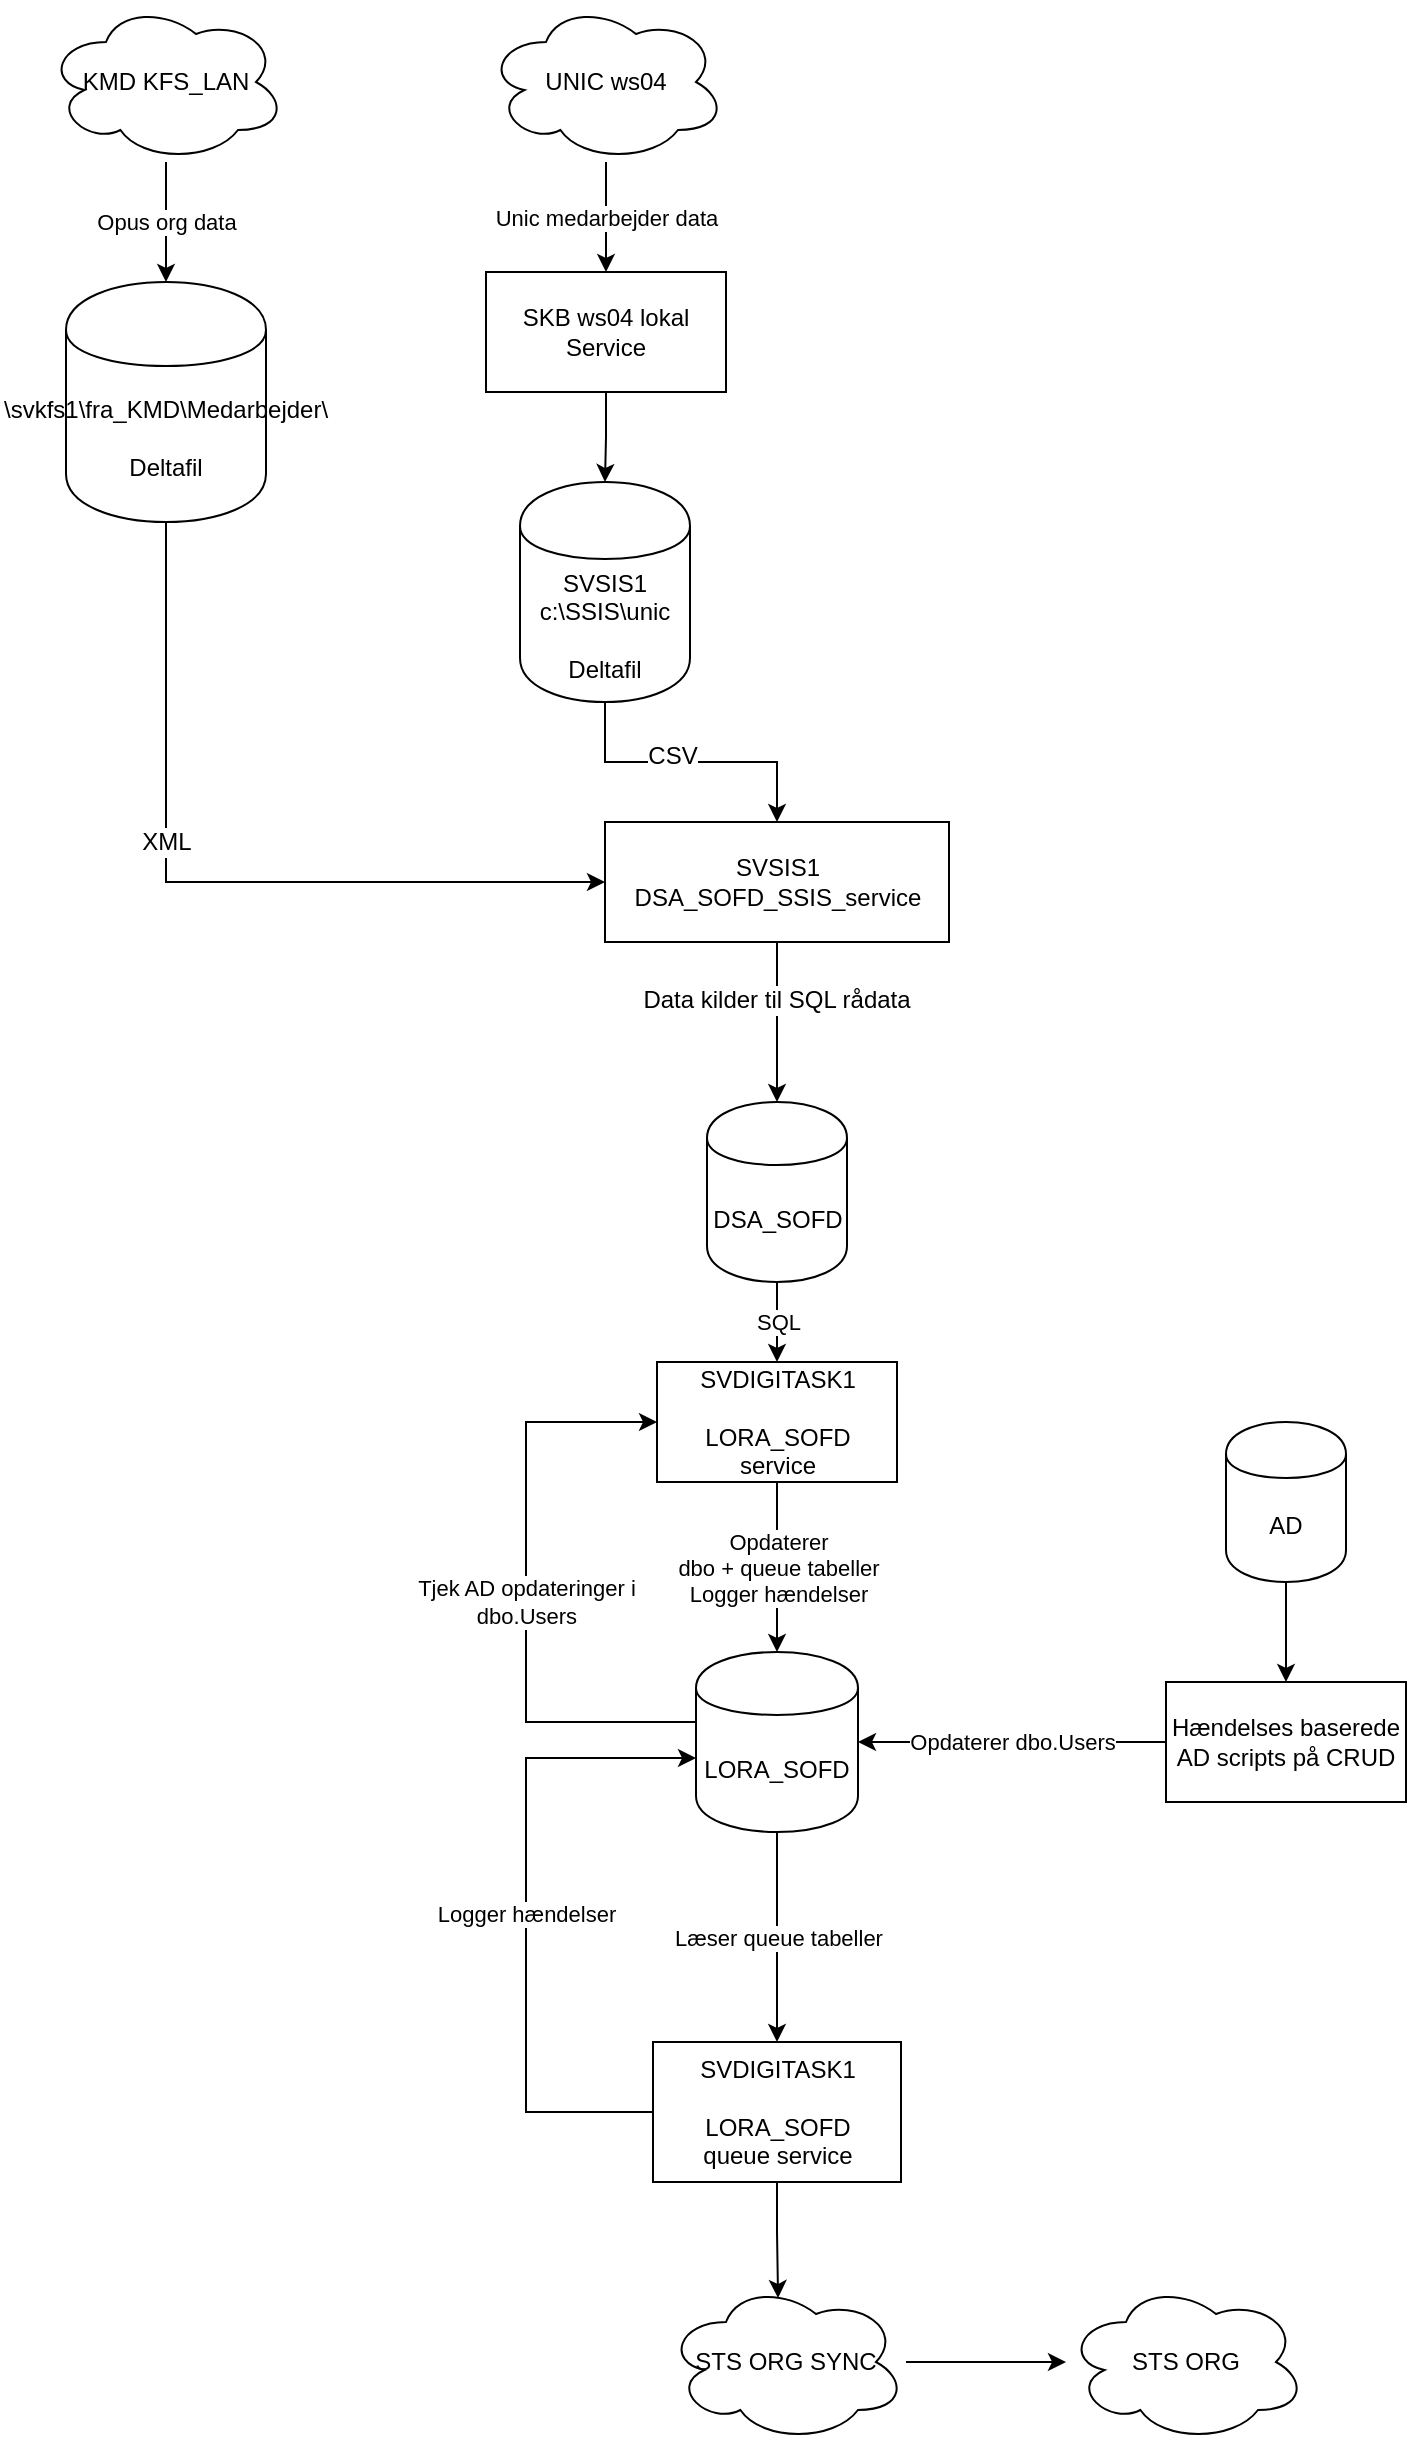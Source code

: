 <mxfile version="10.7.9" type="github"><diagram id="_d7zfXSc4b6FNOzPdZw0" name="Page-1"><mxGraphModel dx="1394" dy="771" grid="1" gridSize="10" guides="1" tooltips="1" connect="1" arrows="1" fold="1" page="1" pageScale="1" pageWidth="827" pageHeight="1169" math="0" shadow="0"><root><mxCell id="0"/><mxCell id="1" parent="0"/><mxCell id="iTDOcceiDa5kRtKJ6HoY-1" value="SQL" style="edgeStyle=orthogonalEdgeStyle;rounded=0;orthogonalLoop=1;jettySize=auto;html=1;entryX=0.5;entryY=0;entryDx=0;entryDy=0;" parent="1" source="iTDOcceiDa5kRtKJ6HoY-2" target="iTDOcceiDa5kRtKJ6HoY-16" edge="1"><mxGeometry relative="1" as="geometry"/></mxCell><mxCell id="iTDOcceiDa5kRtKJ6HoY-2" value="DSA_SOFD" style="shape=cylinder;whiteSpace=wrap;html=1;boundedLbl=1;backgroundOutline=1;" parent="1" vertex="1"><mxGeometry x="360.5" y="600" width="70" height="90" as="geometry"/></mxCell><mxCell id="iTDOcceiDa5kRtKJ6HoY-3" style="edgeStyle=orthogonalEdgeStyle;rounded=0;orthogonalLoop=1;jettySize=auto;html=1;entryX=0;entryY=0.5;entryDx=0;entryDy=0;" parent="1" source="iTDOcceiDa5kRtKJ6HoY-4" target="iTDOcceiDa5kRtKJ6HoY-14" edge="1"><mxGeometry relative="1" as="geometry"><Array as="points"><mxPoint x="90" y="490"/></Array></mxGeometry></mxCell><mxCell id="E5cOZogZ_xv76DBQCBwi-1" value="XML" style="text;html=1;resizable=0;points=[];align=center;verticalAlign=middle;labelBackgroundColor=#ffffff;" vertex="1" connectable="0" parent="iTDOcceiDa5kRtKJ6HoY-3"><mxGeometry x="-0.255" y="1" relative="1" as="geometry"><mxPoint x="-1" y="11" as="offset"/></mxGeometry></mxCell><mxCell id="iTDOcceiDa5kRtKJ6HoY-4" value="&lt;div&gt;\\svkfs1\fra_KMD\Medarbejder\&lt;/div&gt;&lt;div&gt;&lt;br&gt;&lt;/div&gt;&lt;div&gt;Deltafil&lt;br&gt;&lt;/div&gt;" style="shape=cylinder;whiteSpace=wrap;html=1;boundedLbl=1;backgroundOutline=1;" parent="1" vertex="1"><mxGeometry x="40" y="190" width="100" height="120" as="geometry"/></mxCell><mxCell id="iTDOcceiDa5kRtKJ6HoY-5" value="Opus org data" style="edgeStyle=orthogonalEdgeStyle;rounded=0;orthogonalLoop=1;jettySize=auto;html=1;" parent="1" source="iTDOcceiDa5kRtKJ6HoY-6" target="iTDOcceiDa5kRtKJ6HoY-4" edge="1"><mxGeometry relative="1" as="geometry"/></mxCell><mxCell id="iTDOcceiDa5kRtKJ6HoY-6" value="KMD KFS_LAN" style="ellipse;shape=cloud;whiteSpace=wrap;html=1;" parent="1" vertex="1"><mxGeometry x="30" y="50" width="120" height="80" as="geometry"/></mxCell><mxCell id="iTDOcceiDa5kRtKJ6HoY-7" value="Unic medarbejder data" style="edgeStyle=orthogonalEdgeStyle;rounded=0;orthogonalLoop=1;jettySize=auto;html=1;" parent="1" source="iTDOcceiDa5kRtKJ6HoY-8" target="iTDOcceiDa5kRtKJ6HoY-10" edge="1"><mxGeometry relative="1" as="geometry"/></mxCell><mxCell id="iTDOcceiDa5kRtKJ6HoY-8" value="UNIC ws04" style="ellipse;shape=cloud;whiteSpace=wrap;html=1;" parent="1" vertex="1"><mxGeometry x="250" y="50" width="120" height="80" as="geometry"/></mxCell><mxCell id="iTDOcceiDa5kRtKJ6HoY-9" style="edgeStyle=orthogonalEdgeStyle;rounded=0;orthogonalLoop=1;jettySize=auto;html=1;" parent="1" source="iTDOcceiDa5kRtKJ6HoY-10" target="iTDOcceiDa5kRtKJ6HoY-12" edge="1"><mxGeometry relative="1" as="geometry"/></mxCell><mxCell id="iTDOcceiDa5kRtKJ6HoY-10" value="SKB ws04 lokal Service" style="rounded=0;whiteSpace=wrap;html=1;" parent="1" vertex="1"><mxGeometry x="250" y="185" width="120" height="60" as="geometry"/></mxCell><mxCell id="iTDOcceiDa5kRtKJ6HoY-11" style="edgeStyle=orthogonalEdgeStyle;rounded=0;orthogonalLoop=1;jettySize=auto;html=1;entryX=0.5;entryY=0;entryDx=0;entryDy=0;" parent="1" source="iTDOcceiDa5kRtKJ6HoY-12" target="iTDOcceiDa5kRtKJ6HoY-14" edge="1"><mxGeometry relative="1" as="geometry"/></mxCell><mxCell id="E5cOZogZ_xv76DBQCBwi-2" value="CSV" style="text;html=1;resizable=0;points=[];align=center;verticalAlign=middle;labelBackgroundColor=#ffffff;" vertex="1" connectable="0" parent="iTDOcceiDa5kRtKJ6HoY-11"><mxGeometry x="-0.137" y="3" relative="1" as="geometry"><mxPoint as="offset"/></mxGeometry></mxCell><mxCell id="iTDOcceiDa5kRtKJ6HoY-12" value="&lt;div&gt;SVSIS1 &lt;br&gt;&lt;/div&gt;&lt;div&gt;c:\SSIS\unic&lt;br&gt;&lt;/div&gt;&lt;div&gt;&lt;br&gt;&lt;/div&gt;&lt;div&gt;Deltafil&lt;br&gt;&lt;/div&gt;" style="shape=cylinder;whiteSpace=wrap;html=1;boundedLbl=1;backgroundOutline=1;" parent="1" vertex="1"><mxGeometry x="267" y="290" width="85" height="110" as="geometry"/></mxCell><mxCell id="iTDOcceiDa5kRtKJ6HoY-13" style="edgeStyle=orthogonalEdgeStyle;rounded=0;orthogonalLoop=1;jettySize=auto;html=1;entryX=0.5;entryY=0;entryDx=0;entryDy=0;" parent="1" source="iTDOcceiDa5kRtKJ6HoY-14" target="iTDOcceiDa5kRtKJ6HoY-2" edge="1"><mxGeometry relative="1" as="geometry"/></mxCell><mxCell id="E5cOZogZ_xv76DBQCBwi-3" value="Data kilder til SQL rådata" style="text;html=1;resizable=0;points=[];align=center;verticalAlign=middle;labelBackgroundColor=#ffffff;" vertex="1" connectable="0" parent="iTDOcceiDa5kRtKJ6HoY-13"><mxGeometry y="-11" relative="1" as="geometry"><mxPoint x="10" y="-11" as="offset"/></mxGeometry></mxCell><mxCell id="iTDOcceiDa5kRtKJ6HoY-14" value="&lt;div&gt;SVSIS1&lt;/div&gt;&lt;div&gt;DSA_SOFD_SSIS_service&lt;br&gt;&lt;/div&gt;" style="rounded=0;whiteSpace=wrap;html=1;" parent="1" vertex="1"><mxGeometry x="309.5" y="460" width="172" height="60" as="geometry"/></mxCell><mxCell id="E5cOZogZ_xv76DBQCBwi-8" value="&lt;div&gt;Opdaterer&lt;/div&gt;&lt;div&gt;dbo + queue tabeller&lt;/div&gt;&lt;div&gt;Logger hændelser&lt;br&gt;&lt;/div&gt;" style="edgeStyle=orthogonalEdgeStyle;rounded=0;orthogonalLoop=1;jettySize=auto;html=1;" edge="1" parent="1" source="iTDOcceiDa5kRtKJ6HoY-16" target="iTDOcceiDa5kRtKJ6HoY-22"><mxGeometry relative="1" as="geometry"/></mxCell><mxCell id="iTDOcceiDa5kRtKJ6HoY-16" value="&lt;div&gt;SVDIGITASK1 &lt;br&gt;&lt;/div&gt;&lt;div&gt;&lt;br&gt;&lt;/div&gt;&lt;div&gt;LORA_SOFD&lt;/div&gt;&lt;div&gt;service&lt;/div&gt;" style="rounded=0;whiteSpace=wrap;html=1;" parent="1" vertex="1"><mxGeometry x="335.5" y="730" width="120" height="60" as="geometry"/></mxCell><mxCell id="E5cOZogZ_xv76DBQCBwi-5" style="edgeStyle=orthogonalEdgeStyle;rounded=0;orthogonalLoop=1;jettySize=auto;html=1;" edge="1" parent="1" source="iTDOcceiDa5kRtKJ6HoY-18" target="iTDOcceiDa5kRtKJ6HoY-20"><mxGeometry relative="1" as="geometry"/></mxCell><mxCell id="iTDOcceiDa5kRtKJ6HoY-18" value="AD" style="shape=cylinder;whiteSpace=wrap;html=1;boundedLbl=1;backgroundOutline=1;" parent="1" vertex="1"><mxGeometry x="620" y="760" width="60" height="80" as="geometry"/></mxCell><mxCell id="iTDOcceiDa5kRtKJ6HoY-19" value="Opdaterer dbo.Users" style="edgeStyle=orthogonalEdgeStyle;rounded=0;orthogonalLoop=1;jettySize=auto;html=1;entryX=1;entryY=0.5;entryDx=0;entryDy=0;startArrow=none;startFill=0;" parent="1" source="iTDOcceiDa5kRtKJ6HoY-20" target="iTDOcceiDa5kRtKJ6HoY-22" edge="1"><mxGeometry relative="1" as="geometry"/></mxCell><mxCell id="iTDOcceiDa5kRtKJ6HoY-20" value="Hændelses baserede AD scripts på CRUD" style="rounded=0;whiteSpace=wrap;html=1;" parent="1" vertex="1"><mxGeometry x="590" y="890" width="120" height="60" as="geometry"/></mxCell><mxCell id="iTDOcceiDa5kRtKJ6HoY-21" value="Læser queue tabeller" style="edgeStyle=orthogonalEdgeStyle;rounded=0;orthogonalLoop=1;jettySize=auto;html=1;startArrow=none;startFill=0;" parent="1" source="iTDOcceiDa5kRtKJ6HoY-22" target="iTDOcceiDa5kRtKJ6HoY-26" edge="1"><mxGeometry relative="1" as="geometry"/></mxCell><mxCell id="E5cOZogZ_xv76DBQCBwi-4" value="&lt;div&gt;Tjek AD opdateringer i &lt;br&gt;&lt;/div&gt;&lt;div&gt;dbo.Users&lt;br&gt;&lt;/div&gt;" style="edgeStyle=orthogonalEdgeStyle;rounded=0;orthogonalLoop=1;jettySize=auto;html=1;entryX=0;entryY=0.5;entryDx=0;entryDy=0;exitX=0;exitY=0.5;exitDx=0;exitDy=0;" edge="1" parent="1" source="iTDOcceiDa5kRtKJ6HoY-22" target="iTDOcceiDa5kRtKJ6HoY-16"><mxGeometry relative="1" as="geometry"><Array as="points"><mxPoint x="355" y="910"/><mxPoint x="270" y="910"/><mxPoint x="270" y="760"/></Array></mxGeometry></mxCell><mxCell id="iTDOcceiDa5kRtKJ6HoY-22" value="LORA_SOFD" style="shape=cylinder;whiteSpace=wrap;html=1;boundedLbl=1;backgroundOutline=1;" parent="1" vertex="1"><mxGeometry x="355" y="875" width="81" height="90" as="geometry"/></mxCell><mxCell id="qf2fLRCN6FuWZQIcG0yB-2" style="edgeStyle=orthogonalEdgeStyle;rounded=0;orthogonalLoop=1;jettySize=auto;html=1;" parent="1" source="iTDOcceiDa5kRtKJ6HoY-23" target="qf2fLRCN6FuWZQIcG0yB-1" edge="1"><mxGeometry relative="1" as="geometry"/></mxCell><mxCell id="iTDOcceiDa5kRtKJ6HoY-23" value="STS ORG SYNC" style="ellipse;shape=cloud;whiteSpace=wrap;html=1;" parent="1" vertex="1"><mxGeometry x="340" y="1190" width="120" height="80" as="geometry"/></mxCell><mxCell id="iTDOcceiDa5kRtKJ6HoY-25" style="edgeStyle=orthogonalEdgeStyle;rounded=0;orthogonalLoop=1;jettySize=auto;html=1;entryX=0.467;entryY=0.1;entryDx=0;entryDy=0;entryPerimeter=0;startArrow=none;startFill=0;" parent="1" source="iTDOcceiDa5kRtKJ6HoY-26" target="iTDOcceiDa5kRtKJ6HoY-23" edge="1"><mxGeometry relative="1" as="geometry"/></mxCell><mxCell id="E5cOZogZ_xv76DBQCBwi-9" value="Logger hændelser" style="edgeStyle=orthogonalEdgeStyle;rounded=0;orthogonalLoop=1;jettySize=auto;html=1;entryX=0;entryY=0.589;entryDx=0;entryDy=0;entryPerimeter=0;exitX=0;exitY=0.5;exitDx=0;exitDy=0;" edge="1" parent="1" source="iTDOcceiDa5kRtKJ6HoY-26" target="iTDOcceiDa5kRtKJ6HoY-22"><mxGeometry relative="1" as="geometry"><Array as="points"><mxPoint x="270" y="1105"/><mxPoint x="270" y="928"/></Array></mxGeometry></mxCell><mxCell id="iTDOcceiDa5kRtKJ6HoY-26" value="&lt;div&gt;SVDIGITASK1&lt;br&gt;&lt;/div&gt;&lt;div&gt;&lt;br&gt;&lt;/div&gt;&lt;div&gt;LORA_SOFD&lt;/div&gt;&lt;div&gt;queue service&lt;/div&gt;" style="rounded=0;whiteSpace=wrap;html=1;" parent="1" vertex="1"><mxGeometry x="333.5" y="1070" width="124" height="70" as="geometry"/></mxCell><mxCell id="qf2fLRCN6FuWZQIcG0yB-1" value="STS ORG" style="ellipse;shape=cloud;whiteSpace=wrap;html=1;" parent="1" vertex="1"><mxGeometry x="540" y="1190" width="120" height="80" as="geometry"/></mxCell></root></mxGraphModel></diagram></mxfile>
